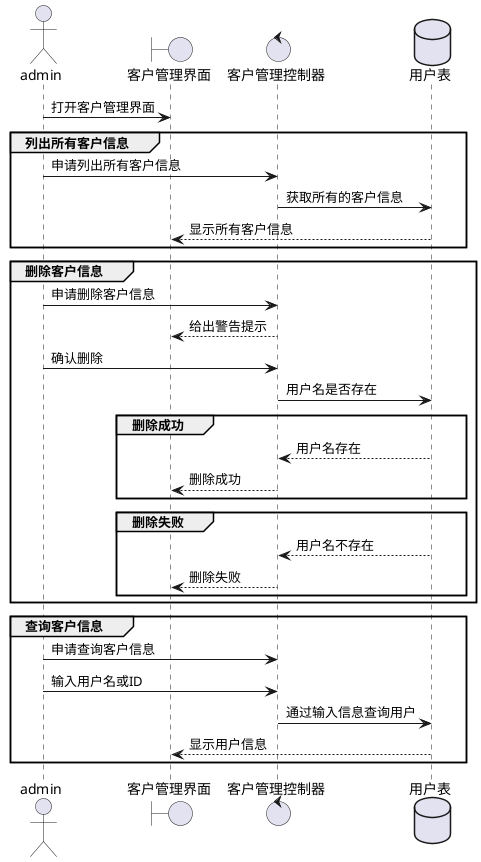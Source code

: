 @startuml
actor       admin  as person
boundary    "客户管理界面" as userboundary
control     "客户管理控制器" as  usercontrol
database    "用户表"    as userdata

person -> userboundary : 打开客户管理界面
group 列出所有客户信息
    person -> usercontrol : 申请列出所有客户信息
    usercontrol -> userdata : 获取所有的客户信息
    userdata --> userboundary :显示所有客户信息
end
group 删除客户信息
    person -> usercontrol : 申请删除客户信息
    usercontrol --> userboundary : 给出警告提示
    person -> usercontrol: 确认删除
    usercontrol -> userdata : 用户名是否存在
    group 删除成功
        userdata --> usercontrol : 用户名存在
        usercontrol --> userboundary :删除成功
    end
    group 删除失败
        userdata --> usercontrol : 用户名不存在
        usercontrol --> userboundary :删除失败
    end
end
group 查询客户信息
    person -> usercontrol : 申请查询客户信息
    person -> usercontrol : 输入用户名或ID
    usercontrol -> userdata : 通过输入信息查询用户
    userdata --> userboundary :显示用户信息
end
@enduml